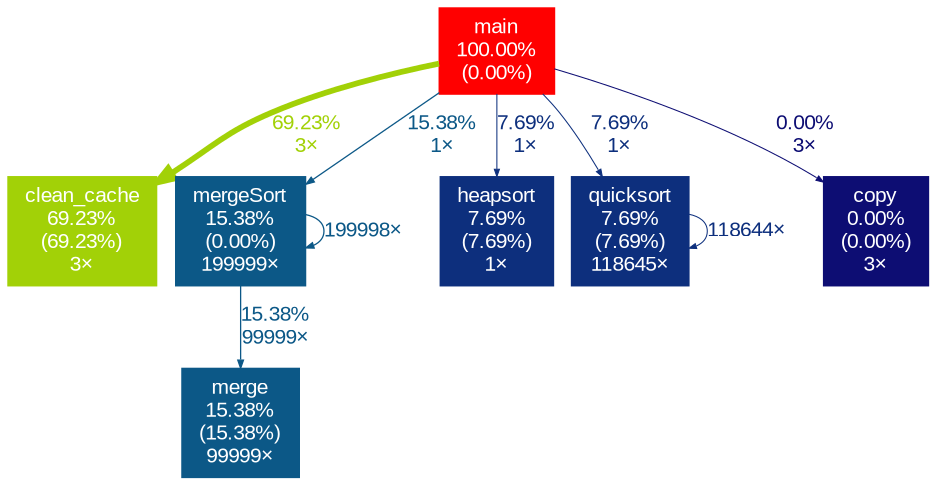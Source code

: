 digraph {
	graph [fontname=Arial, nodesep=0.125, ranksep=0.25];
	node [fontcolor=white, fontname=Arial, height=0, shape=box, style=filled, width=0];
	edge [fontname=Arial];
	1 [color="#ff0000", fontcolor="#ffffff", fontsize="10.00", label="main\n100.00%\n(0.00%)"];
	1 -> 2 [arrowsize="0.83", color="#a2d107", fontcolor="#a2d107", fontsize="10.00", label="69.23%\n3×", labeldistance="2.77", penwidth="2.77"];
	1 -> 4 [arrowsize="0.39", color="#0c5887", fontcolor="#0c5887", fontsize="10.00", label="15.38%\n1×", labeldistance="0.62", penwidth="0.62"];
	1 -> 5 [arrowsize="0.35", color="#0d2f7d", fontcolor="#0d2f7d", fontsize="10.00", label="7.69%\n1×", labeldistance="0.50", penwidth="0.50"];
	1 -> 6 [arrowsize="0.35", color="#0d2f7d", fontcolor="#0d2f7d", fontsize="10.00", label="7.69%\n1×", labeldistance="0.50", penwidth="0.50"];
	1 -> 7 [arrowsize="0.35", color="#0d0d73", fontcolor="#0d0d73", fontsize="10.00", label="0.00%\n3×", labeldistance="0.50", penwidth="0.50"];
	2 [color="#a2d107", fontcolor="#ffffff", fontsize="10.00", label="clean_cache\n69.23%\n(69.23%)\n3×"];
	3 [color="#0c5887", fontcolor="#ffffff", fontsize="10.00", label="merge\n15.38%\n(15.38%)\n99999×"];
	4 [color="#0c5887", fontcolor="#ffffff", fontsize="10.00", label="mergeSort\n15.38%\n(0.00%)\n199999×"];
	4 -> 3 [arrowsize="0.39", color="#0c5887", fontcolor="#0c5887", fontsize="10.00", label="15.38%\n99999×", labeldistance="0.62", penwidth="0.62"];
	4 -> 4 [arrowsize="0.39", color="#0c5887", fontcolor="#0c5887", fontsize="10.00", label="199998×", labeldistance="0.62", penwidth="0.62"];
	5 [color="#0d2f7d", fontcolor="#ffffff", fontsize="10.00", label="heapsort\n7.69%\n(7.69%)\n1×"];
	6 [color="#0d2f7d", fontcolor="#ffffff", fontsize="10.00", label="quicksort\n7.69%\n(7.69%)\n118645×"];
	6 -> 6 [arrowsize="0.35", color="#0d2f7d", fontcolor="#0d2f7d", fontsize="10.00", label="118644×", labeldistance="0.50", penwidth="0.50"];
	7 [color="#0d0d73", fontcolor="#ffffff", fontsize="10.00", label="copy\n0.00%\n(0.00%)\n3×"];
}
